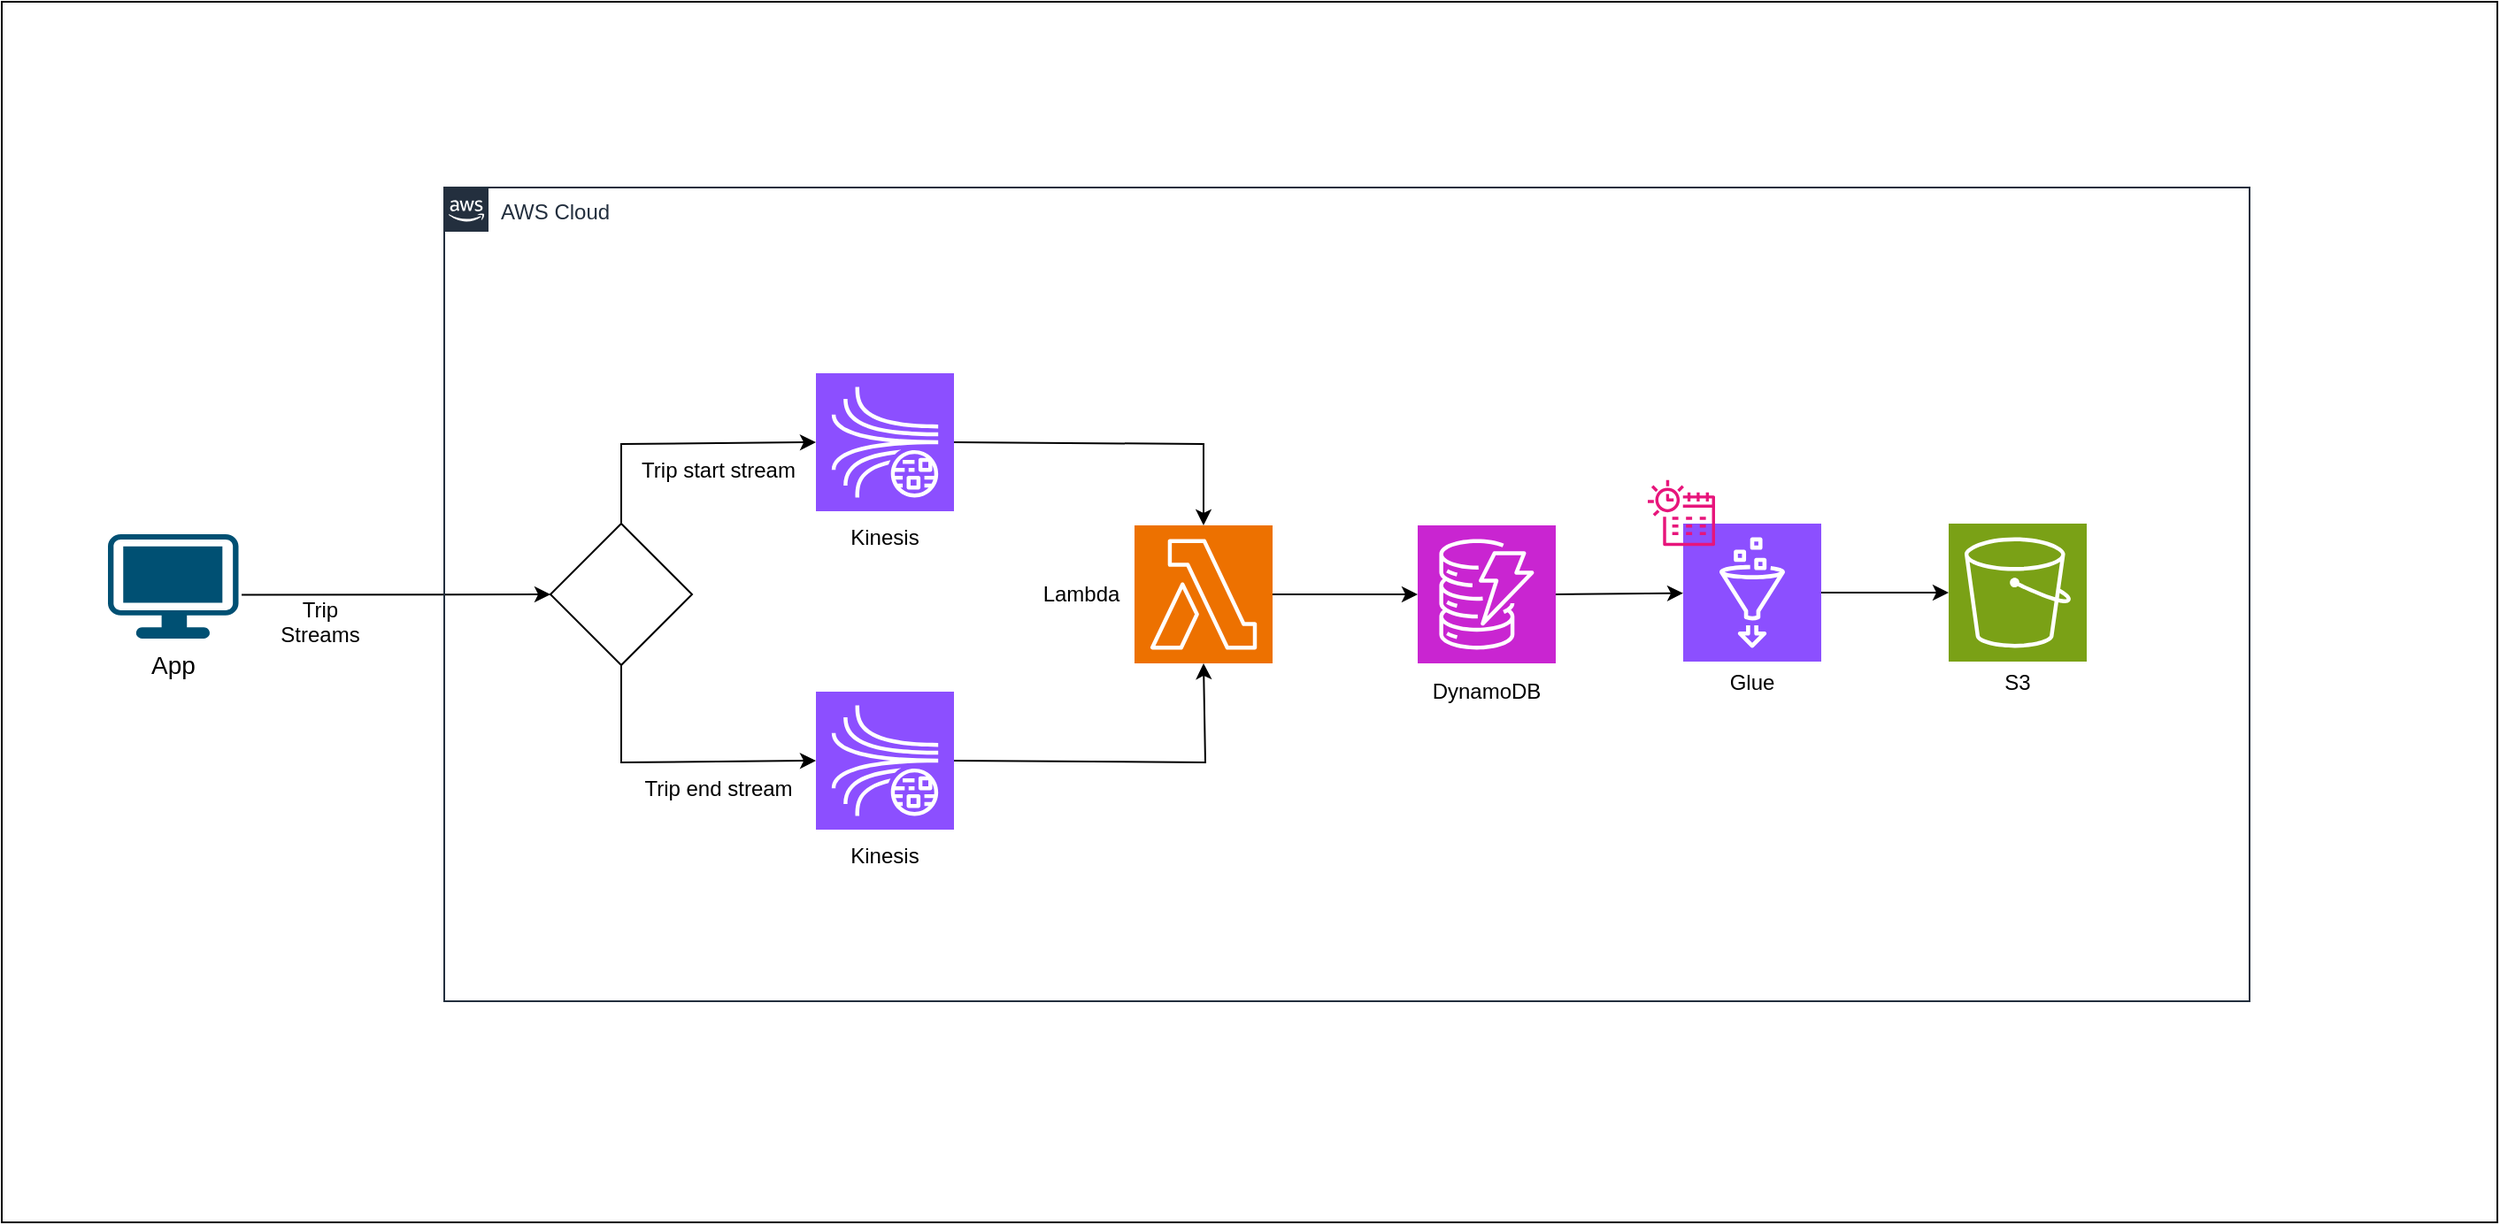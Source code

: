<mxfile version="26.2.14">
  <diagram name="Page-1" id="uhYlxK9kvD7FVlSNS49v">
    <mxGraphModel dx="2492" dy="823" grid="1" gridSize="10" guides="1" tooltips="1" connect="1" arrows="1" fold="1" page="1" pageScale="1" pageWidth="827" pageHeight="1169" math="0" shadow="0">
      <root>
        <mxCell id="0" />
        <mxCell id="1" parent="0" />
        <mxCell id="xFnfXCU_Kbow4BOuoXsN-6" value="" style="rounded=0;whiteSpace=wrap;html=1;" vertex="1" parent="1">
          <mxGeometry x="-110" y="30" width="1410" height="690" as="geometry" />
        </mxCell>
        <mxCell id="JiROUixP-eWFzHrd9cJC-1" value="" style="points=[[0.03,0.03,0],[0.5,0,0],[0.97,0.03,0],[1,0.4,0],[0.97,0.745,0],[0.5,1,0],[0.03,0.745,0],[0,0.4,0]];verticalLabelPosition=bottom;sketch=0;html=1;verticalAlign=top;aspect=fixed;align=center;pointerEvents=1;shape=mxgraph.cisco19.workstation;fillColor=#005073;strokeColor=none;" parent="1" vertex="1">
          <mxGeometry x="-50" y="331" width="73.75" height="59" as="geometry" />
        </mxCell>
        <mxCell id="JiROUixP-eWFzHrd9cJC-2" value="&lt;font style=&quot;font-size: 14px;&quot;&gt;App&lt;/font&gt;" style="text;html=1;align=center;verticalAlign=middle;whiteSpace=wrap;rounded=0;" parent="1" vertex="1">
          <mxGeometry x="-43.12" y="390" width="60" height="30" as="geometry" />
        </mxCell>
        <mxCell id="JiROUixP-eWFzHrd9cJC-3" value="" style="endArrow=classic;html=1;rounded=0;exitX=1.024;exitY=0.58;exitDx=0;exitDy=0;exitPerimeter=0;entryX=0;entryY=0.5;entryDx=0;entryDy=0;" parent="1" source="JiROUixP-eWFzHrd9cJC-1" target="JiROUixP-eWFzHrd9cJC-4" edge="1">
          <mxGeometry width="50" height="50" relative="1" as="geometry">
            <mxPoint x="190" y="390" as="sourcePoint" />
            <mxPoint x="200" y="380" as="targetPoint" />
          </mxGeometry>
        </mxCell>
        <mxCell id="JiROUixP-eWFzHrd9cJC-4" value="" style="rhombus;whiteSpace=wrap;html=1;" parent="1" vertex="1">
          <mxGeometry x="200" y="325" width="80" height="80" as="geometry" />
        </mxCell>
        <mxCell id="JiROUixP-eWFzHrd9cJC-8" value="" style="sketch=0;points=[[0,0,0],[0.25,0,0],[0.5,0,0],[0.75,0,0],[1,0,0],[0,1,0],[0.25,1,0],[0.5,1,0],[0.75,1,0],[1,1,0],[0,0.25,0],[0,0.5,0],[0,0.75,0],[1,0.25,0],[1,0.5,0],[1,0.75,0]];outlineConnect=0;fontColor=#232F3E;fillColor=#8C4FFF;strokeColor=#ffffff;dashed=0;verticalLabelPosition=bottom;verticalAlign=top;align=center;html=1;fontSize=12;fontStyle=0;aspect=fixed;shape=mxgraph.aws4.resourceIcon;resIcon=mxgraph.aws4.kinesis_data_streams;" parent="1" vertex="1">
          <mxGeometry x="350" y="240" width="78" height="78" as="geometry" />
        </mxCell>
        <mxCell id="JiROUixP-eWFzHrd9cJC-16" value="" style="sketch=0;points=[[0,0,0],[0.25,0,0],[0.5,0,0],[0.75,0,0],[1,0,0],[0,1,0],[0.25,1,0],[0.5,1,0],[0.75,1,0],[1,1,0],[0,0.25,0],[0,0.5,0],[0,0.75,0],[1,0.25,0],[1,0.5,0],[1,0.75,0]];outlineConnect=0;fontColor=#232F3E;fillColor=#8C4FFF;strokeColor=#ffffff;dashed=0;verticalLabelPosition=bottom;verticalAlign=top;align=center;html=1;fontSize=12;fontStyle=0;aspect=fixed;shape=mxgraph.aws4.resourceIcon;resIcon=mxgraph.aws4.kinesis_data_streams;" parent="1" vertex="1">
          <mxGeometry x="350" y="420" width="78" height="78" as="geometry" />
        </mxCell>
        <mxCell id="JiROUixP-eWFzHrd9cJC-17" value="" style="endArrow=classic;html=1;rounded=0;exitX=0.5;exitY=0;exitDx=0;exitDy=0;entryX=0;entryY=0.5;entryDx=0;entryDy=0;entryPerimeter=0;" parent="1" source="JiROUixP-eWFzHrd9cJC-4" target="JiROUixP-eWFzHrd9cJC-8" edge="1">
          <mxGeometry width="50" height="50" relative="1" as="geometry">
            <mxPoint x="240" y="290" as="sourcePoint" />
            <mxPoint x="290" y="240" as="targetPoint" />
            <Array as="points">
              <mxPoint x="240" y="280" />
            </Array>
          </mxGeometry>
        </mxCell>
        <mxCell id="JiROUixP-eWFzHrd9cJC-18" value="" style="endArrow=classic;html=1;rounded=0;entryX=0;entryY=0.5;entryDx=0;entryDy=0;entryPerimeter=0;exitX=0.5;exitY=1;exitDx=0;exitDy=0;" parent="1" source="JiROUixP-eWFzHrd9cJC-4" target="JiROUixP-eWFzHrd9cJC-16" edge="1">
          <mxGeometry width="50" height="50" relative="1" as="geometry">
            <mxPoint x="200" y="494" as="sourcePoint" />
            <mxPoint x="250" y="444" as="targetPoint" />
            <Array as="points">
              <mxPoint x="240" y="460" />
            </Array>
          </mxGeometry>
        </mxCell>
        <mxCell id="JiROUixP-eWFzHrd9cJC-19" value="Trip Streams&lt;div&gt;&lt;br&gt;&lt;/div&gt;" style="text;html=1;align=center;verticalAlign=middle;whiteSpace=wrap;rounded=0;" parent="1" vertex="1">
          <mxGeometry x="40" y="373" width="60" height="30" as="geometry" />
        </mxCell>
        <mxCell id="JiROUixP-eWFzHrd9cJC-20" value="Trip start stream" style="text;html=1;align=center;verticalAlign=middle;whiteSpace=wrap;rounded=0;" parent="1" vertex="1">
          <mxGeometry x="250" y="280" width="90" height="30" as="geometry" />
        </mxCell>
        <mxCell id="JiROUixP-eWFzHrd9cJC-21" value="Trip end stream" style="text;html=1;align=center;verticalAlign=middle;whiteSpace=wrap;rounded=0;" parent="1" vertex="1">
          <mxGeometry x="250" y="460" width="90" height="30" as="geometry" />
        </mxCell>
        <mxCell id="JiROUixP-eWFzHrd9cJC-23" value="" style="sketch=0;points=[[0,0,0],[0.25,0,0],[0.5,0,0],[0.75,0,0],[1,0,0],[0,1,0],[0.25,1,0],[0.5,1,0],[0.75,1,0],[1,1,0],[0,0.25,0],[0,0.5,0],[0,0.75,0],[1,0.25,0],[1,0.5,0],[1,0.75,0]];outlineConnect=0;fontColor=#232F3E;fillColor=#ED7100;strokeColor=#ffffff;dashed=0;verticalLabelPosition=bottom;verticalAlign=top;align=center;html=1;fontSize=12;fontStyle=0;aspect=fixed;shape=mxgraph.aws4.resourceIcon;resIcon=mxgraph.aws4.lambda;" parent="1" vertex="1">
          <mxGeometry x="530" y="326" width="78" height="78" as="geometry" />
        </mxCell>
        <mxCell id="JiROUixP-eWFzHrd9cJC-25" value="Lambda" style="text;html=1;align=center;verticalAlign=middle;whiteSpace=wrap;rounded=0;" parent="1" vertex="1">
          <mxGeometry x="470" y="350" width="60" height="30" as="geometry" />
        </mxCell>
        <mxCell id="JiROUixP-eWFzHrd9cJC-26" value="Kines&lt;span style=&quot;background-color: transparent; color: light-dark(rgb(0, 0, 0), rgb(255, 255, 255));&quot;&gt;is&lt;/span&gt;" style="text;html=1;align=center;verticalAlign=middle;whiteSpace=wrap;rounded=0;" parent="1" vertex="1">
          <mxGeometry x="359" y="498" width="60" height="29" as="geometry" />
        </mxCell>
        <mxCell id="JiROUixP-eWFzHrd9cJC-27" value="Kines&lt;span style=&quot;background-color: transparent; color: light-dark(rgb(0, 0, 0), rgb(255, 255, 255));&quot;&gt;is&lt;/span&gt;" style="text;html=1;align=center;verticalAlign=middle;whiteSpace=wrap;rounded=0;" parent="1" vertex="1">
          <mxGeometry x="359" y="318" width="60" height="29" as="geometry" />
        </mxCell>
        <mxCell id="JiROUixP-eWFzHrd9cJC-28" value="" style="endArrow=classic;html=1;rounded=0;exitX=1;exitY=0.5;exitDx=0;exitDy=0;exitPerimeter=0;entryX=0.5;entryY=0;entryDx=0;entryDy=0;entryPerimeter=0;" parent="1" source="JiROUixP-eWFzHrd9cJC-8" target="JiROUixP-eWFzHrd9cJC-23" edge="1">
          <mxGeometry width="50" height="50" relative="1" as="geometry">
            <mxPoint x="490" y="290" as="sourcePoint" />
            <mxPoint x="540" y="240" as="targetPoint" />
            <Array as="points">
              <mxPoint x="569" y="280" />
            </Array>
          </mxGeometry>
        </mxCell>
        <mxCell id="JiROUixP-eWFzHrd9cJC-29" value="" style="endArrow=classic;html=1;rounded=0;entryX=0.5;entryY=1;entryDx=0;entryDy=0;entryPerimeter=0;exitX=1;exitY=0.5;exitDx=0;exitDy=0;exitPerimeter=0;" parent="1" source="JiROUixP-eWFzHrd9cJC-16" target="JiROUixP-eWFzHrd9cJC-23" edge="1">
          <mxGeometry width="50" height="50" relative="1" as="geometry">
            <mxPoint x="500" y="498" as="sourcePoint" />
            <mxPoint x="550" y="448" as="targetPoint" />
            <Array as="points">
              <mxPoint x="570" y="460" />
            </Array>
          </mxGeometry>
        </mxCell>
        <mxCell id="JiROUixP-eWFzHrd9cJC-30" value="" style="sketch=0;points=[[0,0,0],[0.25,0,0],[0.5,0,0],[0.75,0,0],[1,0,0],[0,1,0],[0.25,1,0],[0.5,1,0],[0.75,1,0],[1,1,0],[0,0.25,0],[0,0.5,0],[0,0.75,0],[1,0.25,0],[1,0.5,0],[1,0.75,0]];outlineConnect=0;fontColor=#232F3E;fillColor=#C925D1;strokeColor=#ffffff;dashed=0;verticalLabelPosition=bottom;verticalAlign=top;align=center;html=1;fontSize=12;fontStyle=0;aspect=fixed;shape=mxgraph.aws4.resourceIcon;resIcon=mxgraph.aws4.dynamodb;" parent="1" vertex="1">
          <mxGeometry x="690" y="326" width="78" height="78" as="geometry" />
        </mxCell>
        <mxCell id="JiROUixP-eWFzHrd9cJC-31" value="" style="endArrow=classic;html=1;rounded=0;exitX=1;exitY=0.5;exitDx=0;exitDy=0;exitPerimeter=0;entryX=0;entryY=0.5;entryDx=0;entryDy=0;entryPerimeter=0;" parent="1" source="JiROUixP-eWFzHrd9cJC-23" target="JiROUixP-eWFzHrd9cJC-30" edge="1">
          <mxGeometry width="50" height="50" relative="1" as="geometry">
            <mxPoint x="650" y="380" as="sourcePoint" />
            <mxPoint x="680" y="318" as="targetPoint" />
          </mxGeometry>
        </mxCell>
        <mxCell id="JiROUixP-eWFzHrd9cJC-32" value="DynamoDB" style="text;html=1;align=center;verticalAlign=middle;whiteSpace=wrap;rounded=0;" parent="1" vertex="1">
          <mxGeometry x="699" y="405" width="60" height="30" as="geometry" />
        </mxCell>
        <mxCell id="JiROUixP-eWFzHrd9cJC-33" value="" style="endArrow=classic;html=1;rounded=0;exitX=1;exitY=0.5;exitDx=0;exitDy=0;exitPerimeter=0;" parent="1" source="JiROUixP-eWFzHrd9cJC-30" target="JiROUixP-eWFzHrd9cJC-34" edge="1">
          <mxGeometry width="50" height="50" relative="1" as="geometry">
            <mxPoint x="827" y="381" as="sourcePoint" />
            <mxPoint x="850" y="365" as="targetPoint" />
          </mxGeometry>
        </mxCell>
        <mxCell id="JiROUixP-eWFzHrd9cJC-34" value="" style="sketch=0;points=[[0,0,0],[0.25,0,0],[0.5,0,0],[0.75,0,0],[1,0,0],[0,1,0],[0.25,1,0],[0.5,1,0],[0.75,1,0],[1,1,0],[0,0.25,0],[0,0.5,0],[0,0.75,0],[1,0.25,0],[1,0.5,0],[1,0.75,0]];outlineConnect=0;fontColor=#232F3E;fillColor=#8C4FFF;strokeColor=#ffffff;dashed=0;verticalLabelPosition=bottom;verticalAlign=top;align=center;html=1;fontSize=12;fontStyle=0;aspect=fixed;shape=mxgraph.aws4.resourceIcon;resIcon=mxgraph.aws4.glue;" parent="1" vertex="1">
          <mxGeometry x="840" y="325" width="78" height="78" as="geometry" />
        </mxCell>
        <mxCell id="JiROUixP-eWFzHrd9cJC-35" value="" style="endArrow=classic;html=1;rounded=0;exitX=1;exitY=0.5;exitDx=0;exitDy=0;exitPerimeter=0;" parent="1" source="JiROUixP-eWFzHrd9cJC-34" target="JiROUixP-eWFzHrd9cJC-36" edge="1">
          <mxGeometry width="50" height="50" relative="1" as="geometry">
            <mxPoint x="950" y="380" as="sourcePoint" />
            <mxPoint x="1020" y="366" as="targetPoint" />
          </mxGeometry>
        </mxCell>
        <mxCell id="JiROUixP-eWFzHrd9cJC-36" value="" style="sketch=0;points=[[0,0,0],[0.25,0,0],[0.5,0,0],[0.75,0,0],[1,0,0],[0,1,0],[0.25,1,0],[0.5,1,0],[0.75,1,0],[1,1,0],[0,0.25,0],[0,0.5,0],[0,0.75,0],[1,0.25,0],[1,0.5,0],[1,0.75,0]];outlineConnect=0;fontColor=#232F3E;fillColor=#7AA116;strokeColor=#ffffff;dashed=0;verticalLabelPosition=bottom;verticalAlign=top;align=center;html=1;fontSize=12;fontStyle=0;aspect=fixed;shape=mxgraph.aws4.resourceIcon;resIcon=mxgraph.aws4.s3;" parent="1" vertex="1">
          <mxGeometry x="990" y="325" width="78" height="78" as="geometry" />
        </mxCell>
        <mxCell id="JiROUixP-eWFzHrd9cJC-37" value="Glue" style="text;html=1;align=center;verticalAlign=middle;whiteSpace=wrap;rounded=0;" parent="1" vertex="1">
          <mxGeometry x="849" y="400" width="60" height="30" as="geometry" />
        </mxCell>
        <mxCell id="JiROUixP-eWFzHrd9cJC-38" value="S3" style="text;html=1;align=center;verticalAlign=middle;whiteSpace=wrap;rounded=0;" parent="1" vertex="1">
          <mxGeometry x="999" y="400" width="60" height="30" as="geometry" />
        </mxCell>
        <mxCell id="xFnfXCU_Kbow4BOuoXsN-1" value="" style="sketch=0;outlineConnect=0;fontColor=#232F3E;gradientColor=none;fillColor=#E7157B;strokeColor=none;dashed=0;verticalLabelPosition=bottom;verticalAlign=top;align=center;html=1;fontSize=12;fontStyle=0;aspect=fixed;pointerEvents=1;shape=mxgraph.aws4.eventbridge_scheduler;" vertex="1" parent="1">
          <mxGeometry x="820" y="300" width="38" height="38" as="geometry" />
        </mxCell>
        <mxCell id="xFnfXCU_Kbow4BOuoXsN-5" value="AWS Cloud" style="points=[[0,0],[0.25,0],[0.5,0],[0.75,0],[1,0],[1,0.25],[1,0.5],[1,0.75],[1,1],[0.75,1],[0.5,1],[0.25,1],[0,1],[0,0.75],[0,0.5],[0,0.25]];outlineConnect=0;gradientColor=none;html=1;whiteSpace=wrap;fontSize=12;fontStyle=0;container=1;pointerEvents=0;collapsible=0;recursiveResize=0;shape=mxgraph.aws4.group;grIcon=mxgraph.aws4.group_aws_cloud_alt;strokeColor=#232F3E;fillColor=none;verticalAlign=top;align=left;spacingLeft=30;fontColor=#232F3E;dashed=0;" vertex="1" parent="1">
          <mxGeometry x="140" y="135" width="1020" height="460" as="geometry" />
        </mxCell>
      </root>
    </mxGraphModel>
  </diagram>
</mxfile>
